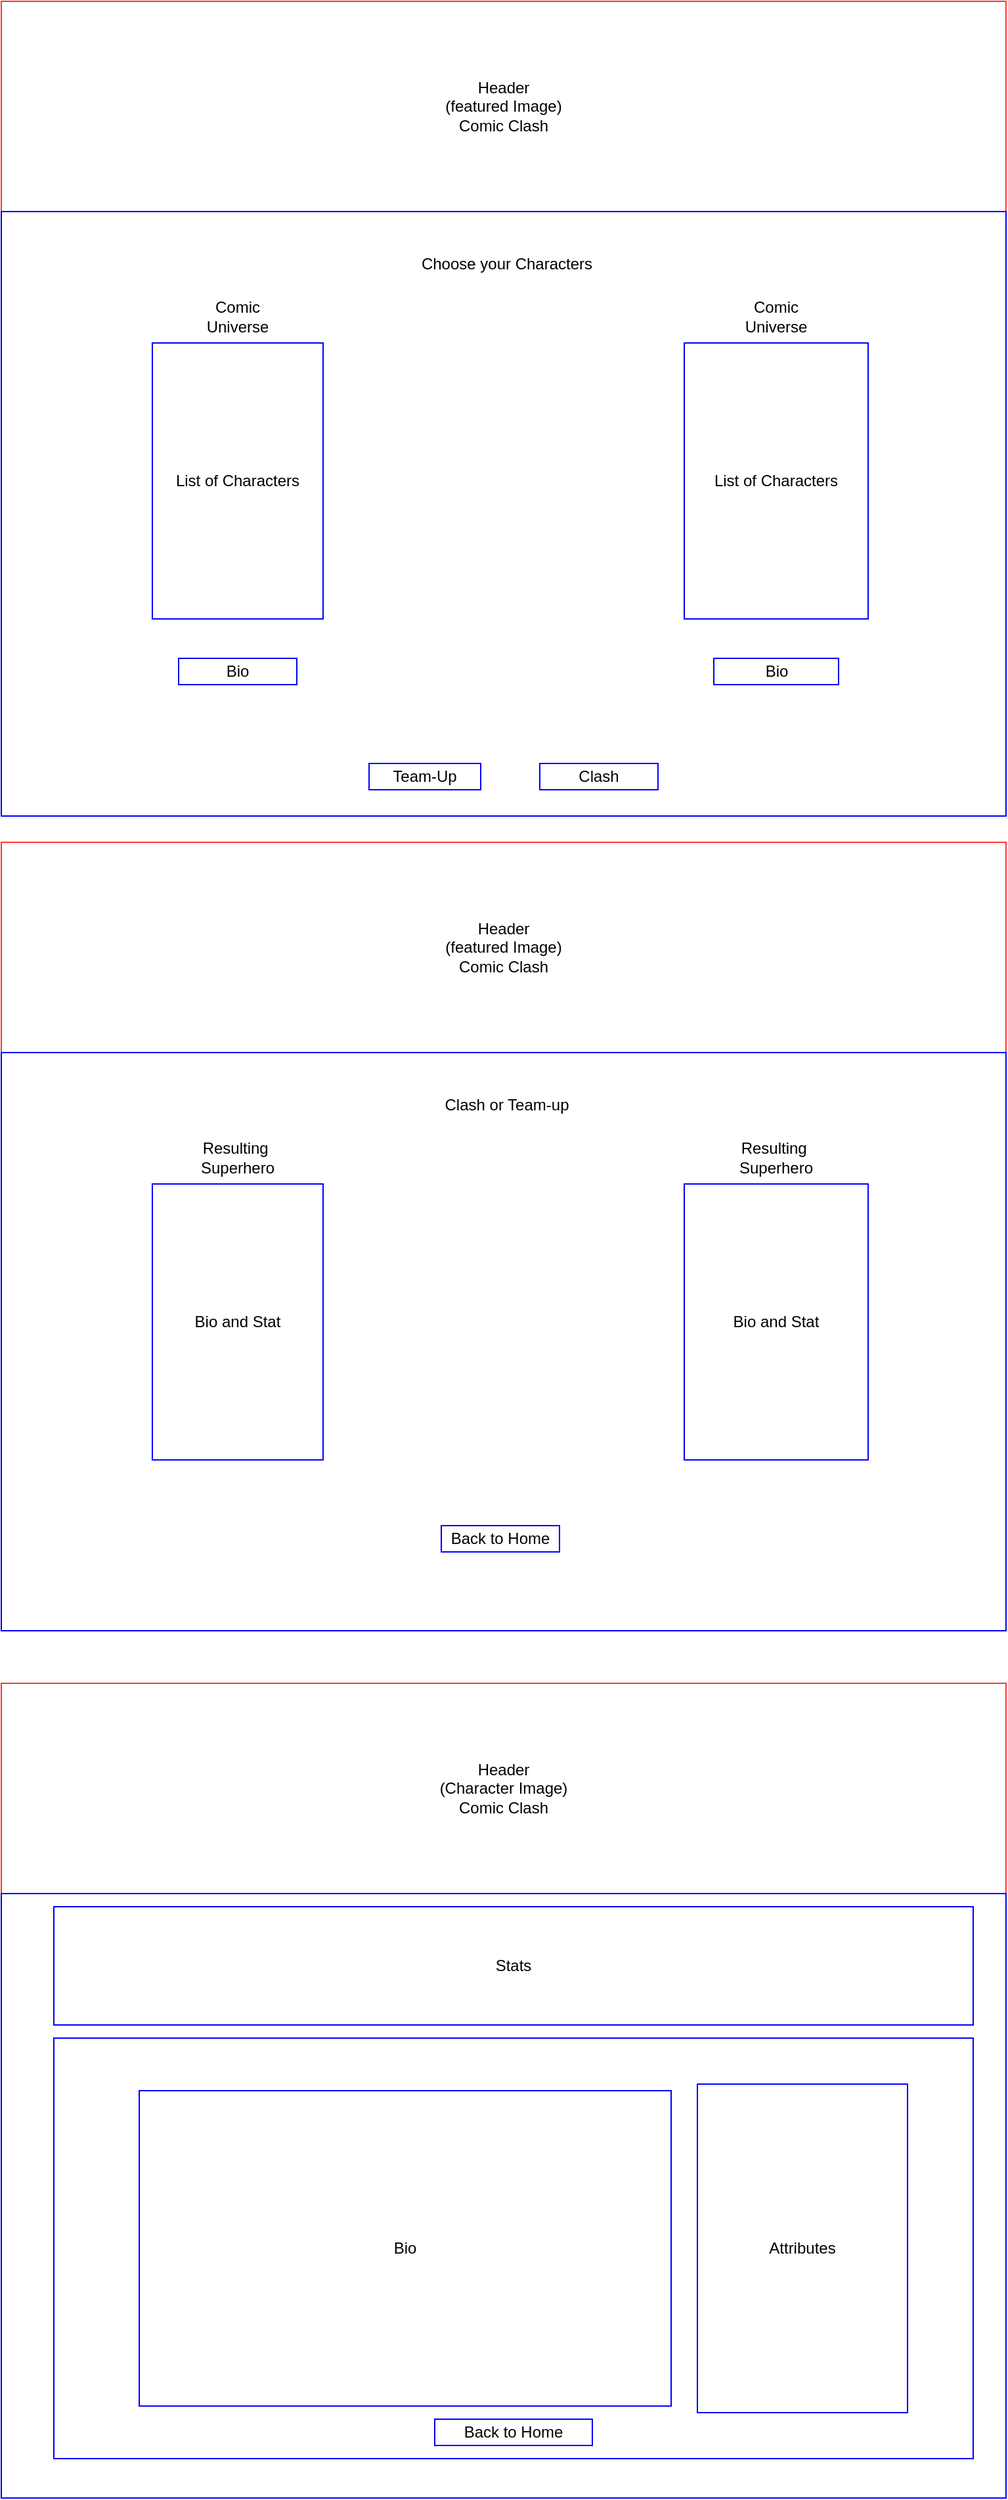 <mxfile version="13.6.5" type="device"><diagram id="FFD_igtGc1YI4_fJ6Do_" name="Page-1"><mxGraphModel dx="1106" dy="614" grid="1" gridSize="10" guides="1" tooltips="1" connect="1" arrows="1" fold="1" page="1" pageScale="1" pageWidth="850" pageHeight="1100" math="0" shadow="0"><root><mxCell id="0"/><mxCell id="1" parent="0"/><mxCell id="cmFUPYP9JpUNOgrUh8hC-1" value="" style="rounded=0;whiteSpace=wrap;html=1;" vertex="1" parent="1"><mxGeometry x="40" y="40" width="760" height="600" as="geometry"/></mxCell><mxCell id="cmFUPYP9JpUNOgrUh8hC-2" value="Header&lt;br&gt;(featured Image)&lt;br&gt;Comic Clash&lt;br&gt;" style="rounded=0;whiteSpace=wrap;html=1;strokeColor=#FF3333;" vertex="1" parent="1"><mxGeometry x="40" y="40" width="765" height="160" as="geometry"/></mxCell><mxCell id="cmFUPYP9JpUNOgrUh8hC-3" value="" style="rounded=0;whiteSpace=wrap;html=1;strokeColor=#0000FF;" vertex="1" parent="1"><mxGeometry x="40" y="200" width="765" height="460" as="geometry"/></mxCell><mxCell id="cmFUPYP9JpUNOgrUh8hC-4" value="Choose your Characters" style="text;html=1;strokeColor=none;fillColor=none;align=center;verticalAlign=middle;whiteSpace=wrap;rounded=0;" vertex="1" parent="1"><mxGeometry x="350" y="230" width="150" height="20" as="geometry"/></mxCell><mxCell id="cmFUPYP9JpUNOgrUh8hC-8" value="Comic Universe" style="text;html=1;strokeColor=none;fillColor=none;align=center;verticalAlign=middle;whiteSpace=wrap;rounded=0;" vertex="1" parent="1"><mxGeometry x="200" y="270" width="40" height="20" as="geometry"/></mxCell><mxCell id="cmFUPYP9JpUNOgrUh8hC-9" value="Comic Universe" style="text;html=1;strokeColor=none;fillColor=none;align=center;verticalAlign=middle;whiteSpace=wrap;rounded=0;" vertex="1" parent="1"><mxGeometry x="610" y="270" width="40" height="20" as="geometry"/></mxCell><mxCell id="cmFUPYP9JpUNOgrUh8hC-10" style="edgeStyle=orthogonalEdgeStyle;rounded=0;orthogonalLoop=1;jettySize=auto;html=1;exitX=0.5;exitY=1;exitDx=0;exitDy=0;" edge="1" parent="1" source="cmFUPYP9JpUNOgrUh8hC-9" target="cmFUPYP9JpUNOgrUh8hC-9"><mxGeometry relative="1" as="geometry"/></mxCell><mxCell id="cmFUPYP9JpUNOgrUh8hC-11" value="List of Characters" style="rounded=0;whiteSpace=wrap;html=1;strokeColor=#0000FF;" vertex="1" parent="1"><mxGeometry x="155" y="300" width="130" height="210" as="geometry"/></mxCell><mxCell id="cmFUPYP9JpUNOgrUh8hC-12" value="List of Characters" style="rounded=0;whiteSpace=wrap;html=1;strokeColor=#0000FF;" vertex="1" parent="1"><mxGeometry x="560" y="300" width="140" height="210" as="geometry"/></mxCell><mxCell id="cmFUPYP9JpUNOgrUh8hC-14" value="Team-Up" style="rounded=0;whiteSpace=wrap;html=1;strokeColor=#0000FF;" vertex="1" parent="1"><mxGeometry x="320" y="620" width="85" height="20" as="geometry"/></mxCell><mxCell id="cmFUPYP9JpUNOgrUh8hC-15" value="Clash" style="rounded=0;whiteSpace=wrap;html=1;strokeColor=#0000FF;" vertex="1" parent="1"><mxGeometry x="450" y="620" width="90" height="20" as="geometry"/></mxCell><mxCell id="cmFUPYP9JpUNOgrUh8hC-16" value="" style="rounded=0;whiteSpace=wrap;html=1;" vertex="1" parent="1"><mxGeometry x="40" y="680" width="760" height="600" as="geometry"/></mxCell><mxCell id="cmFUPYP9JpUNOgrUh8hC-17" value="Header&lt;br&gt;(featured Image)&lt;br&gt;Comic Clash&lt;br&gt;" style="rounded=0;whiteSpace=wrap;html=1;strokeColor=#FF3333;" vertex="1" parent="1"><mxGeometry x="40" y="680" width="765" height="160" as="geometry"/></mxCell><mxCell id="cmFUPYP9JpUNOgrUh8hC-18" value="" style="rounded=0;whiteSpace=wrap;html=1;strokeColor=#0000FF;" vertex="1" parent="1"><mxGeometry x="40" y="840" width="765" height="440" as="geometry"/></mxCell><mxCell id="cmFUPYP9JpUNOgrUh8hC-19" value="Clash or Team-up" style="text;html=1;strokeColor=none;fillColor=none;align=center;verticalAlign=middle;whiteSpace=wrap;rounded=0;" vertex="1" parent="1"><mxGeometry x="350" y="870" width="150" height="20" as="geometry"/></mxCell><mxCell id="cmFUPYP9JpUNOgrUh8hC-20" value="Resulting&amp;nbsp;&lt;br&gt;Superhero" style="text;html=1;strokeColor=none;fillColor=none;align=center;verticalAlign=middle;whiteSpace=wrap;rounded=0;" vertex="1" parent="1"><mxGeometry x="200" y="910" width="40" height="20" as="geometry"/></mxCell><mxCell id="cmFUPYP9JpUNOgrUh8hC-21" value="Resulting&amp;nbsp;&lt;br&gt;Superhero" style="text;html=1;strokeColor=none;fillColor=none;align=center;verticalAlign=middle;whiteSpace=wrap;rounded=0;" vertex="1" parent="1"><mxGeometry x="610" y="910" width="40" height="20" as="geometry"/></mxCell><mxCell id="cmFUPYP9JpUNOgrUh8hC-22" style="edgeStyle=orthogonalEdgeStyle;rounded=0;orthogonalLoop=1;jettySize=auto;html=1;exitX=0.5;exitY=1;exitDx=0;exitDy=0;" edge="1" parent="1" source="cmFUPYP9JpUNOgrUh8hC-21" target="cmFUPYP9JpUNOgrUh8hC-21"><mxGeometry relative="1" as="geometry"/></mxCell><mxCell id="cmFUPYP9JpUNOgrUh8hC-23" value="Bio and Stat" style="rounded=0;whiteSpace=wrap;html=1;strokeColor=#0000FF;" vertex="1" parent="1"><mxGeometry x="155" y="940" width="130" height="210" as="geometry"/></mxCell><mxCell id="cmFUPYP9JpUNOgrUh8hC-24" value="Bio and Stat" style="rounded=0;whiteSpace=wrap;html=1;strokeColor=#0000FF;" vertex="1" parent="1"><mxGeometry x="560" y="940" width="140" height="210" as="geometry"/></mxCell><mxCell id="cmFUPYP9JpUNOgrUh8hC-26" value="Back to Home" style="rounded=0;whiteSpace=wrap;html=1;strokeColor=#0000FF;" vertex="1" parent="1"><mxGeometry x="375" y="1200" width="90" height="20" as="geometry"/></mxCell><mxCell id="cmFUPYP9JpUNOgrUh8hC-27" value="Bio" style="rounded=0;whiteSpace=wrap;html=1;strokeColor=#0000FF;" vertex="1" parent="1"><mxGeometry x="175" y="540" width="90" height="20" as="geometry"/></mxCell><mxCell id="cmFUPYP9JpUNOgrUh8hC-28" value="Bio" style="rounded=0;whiteSpace=wrap;html=1;strokeColor=#0000FF;" vertex="1" parent="1"><mxGeometry x="582.5" y="540" width="95" height="20" as="geometry"/></mxCell><mxCell id="cmFUPYP9JpUNOgrUh8hC-29" value="" style="rounded=0;whiteSpace=wrap;html=1;" vertex="1" parent="1"><mxGeometry x="40" y="1320" width="760" height="600" as="geometry"/></mxCell><mxCell id="cmFUPYP9JpUNOgrUh8hC-30" value="Header&lt;br&gt;(Character Image)&lt;br&gt;Comic Clash" style="rounded=0;whiteSpace=wrap;html=1;strokeColor=#FF3333;" vertex="1" parent="1"><mxGeometry x="40" y="1320" width="765" height="160" as="geometry"/></mxCell><mxCell id="cmFUPYP9JpUNOgrUh8hC-31" value="" style="rounded=0;whiteSpace=wrap;html=1;strokeColor=#0000FF;" vertex="1" parent="1"><mxGeometry x="40" y="1480" width="765" height="460" as="geometry"/></mxCell><mxCell id="cmFUPYP9JpUNOgrUh8hC-35" style="edgeStyle=orthogonalEdgeStyle;rounded=0;orthogonalLoop=1;jettySize=auto;html=1;exitX=0.5;exitY=1;exitDx=0;exitDy=0;" edge="1" parent="1"><mxGeometry relative="1" as="geometry"><mxPoint x="420" y="1610" as="sourcePoint"/><mxPoint x="420" y="1610" as="targetPoint"/></mxGeometry></mxCell><mxCell id="cmFUPYP9JpUNOgrUh8hC-41" value="" style="rounded=0;whiteSpace=wrap;html=1;strokeColor=#0000FF;" vertex="1" parent="1"><mxGeometry x="80" y="1590" width="700" height="320" as="geometry"/></mxCell><mxCell id="cmFUPYP9JpUNOgrUh8hC-46" value="Stats" style="rounded=0;whiteSpace=wrap;html=1;strokeColor=#0000FF;" vertex="1" parent="1"><mxGeometry x="80" y="1490" width="700" height="90" as="geometry"/></mxCell><mxCell id="cmFUPYP9JpUNOgrUh8hC-48" value="Attributes" style="rounded=0;whiteSpace=wrap;html=1;strokeColor=#0000FF;" vertex="1" parent="1"><mxGeometry x="570" y="1625" width="160" height="250" as="geometry"/></mxCell><mxCell id="cmFUPYP9JpUNOgrUh8hC-49" value="Bio" style="rounded=0;whiteSpace=wrap;html=1;strokeColor=#0000FF;" vertex="1" parent="1"><mxGeometry x="145" y="1630" width="405" height="240" as="geometry"/></mxCell><mxCell id="cmFUPYP9JpUNOgrUh8hC-50" value="Back to Home" style="rounded=0;whiteSpace=wrap;html=1;strokeColor=#0000FF;" vertex="1" parent="1"><mxGeometry x="370" y="1880" width="120" height="20" as="geometry"/></mxCell></root></mxGraphModel></diagram></mxfile>